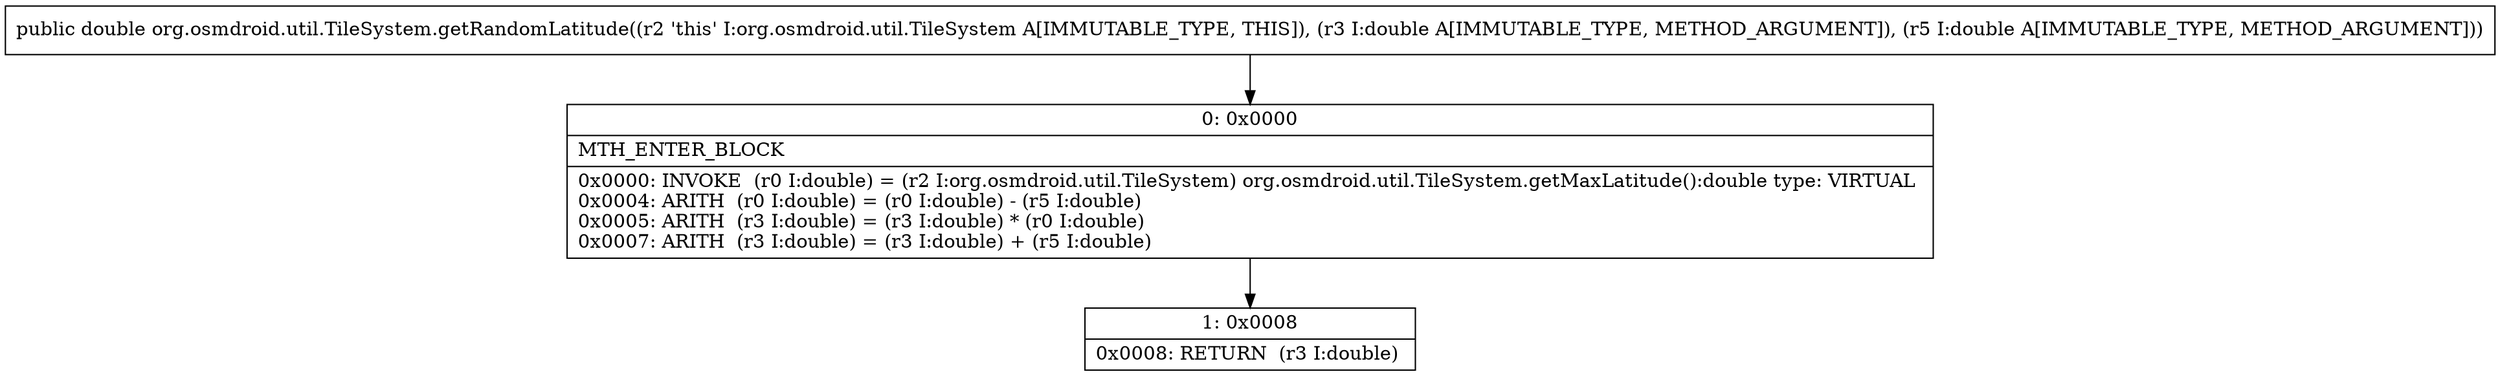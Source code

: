 digraph "CFG fororg.osmdroid.util.TileSystem.getRandomLatitude(DD)D" {
Node_0 [shape=record,label="{0\:\ 0x0000|MTH_ENTER_BLOCK\l|0x0000: INVOKE  (r0 I:double) = (r2 I:org.osmdroid.util.TileSystem) org.osmdroid.util.TileSystem.getMaxLatitude():double type: VIRTUAL \l0x0004: ARITH  (r0 I:double) = (r0 I:double) \- (r5 I:double) \l0x0005: ARITH  (r3 I:double) = (r3 I:double) * (r0 I:double) \l0x0007: ARITH  (r3 I:double) = (r3 I:double) + (r5 I:double) \l}"];
Node_1 [shape=record,label="{1\:\ 0x0008|0x0008: RETURN  (r3 I:double) \l}"];
MethodNode[shape=record,label="{public double org.osmdroid.util.TileSystem.getRandomLatitude((r2 'this' I:org.osmdroid.util.TileSystem A[IMMUTABLE_TYPE, THIS]), (r3 I:double A[IMMUTABLE_TYPE, METHOD_ARGUMENT]), (r5 I:double A[IMMUTABLE_TYPE, METHOD_ARGUMENT])) }"];
MethodNode -> Node_0;
Node_0 -> Node_1;
}

